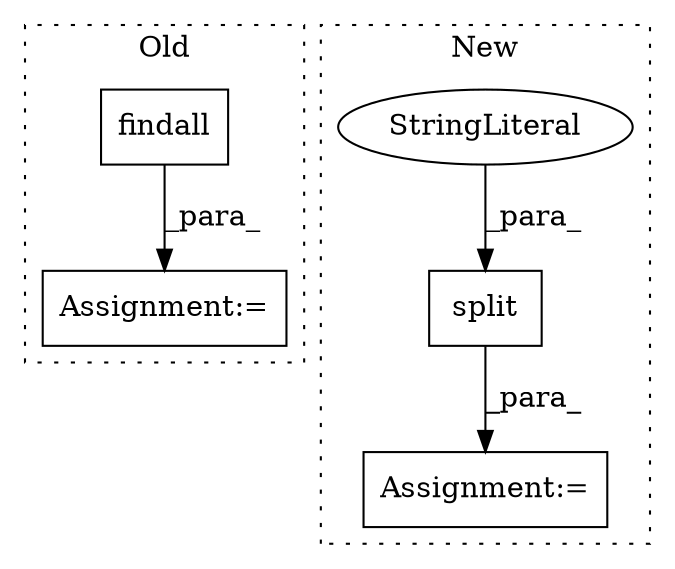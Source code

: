 digraph G {
subgraph cluster0 {
1 [label="findall" a="32" s="1405,1480" l="8,1" shape="box"];
4 [label="Assignment:=" a="7" s="1401" l="1" shape="box"];
label = "Old";
style="dotted";
}
subgraph cluster1 {
2 [label="split" a="32" s="1560,1569" l="6,1" shape="box"];
3 [label="Assignment:=" a="7" s="1518" l="1" shape="box"];
5 [label="StringLiteral" a="45" s="1566" l="3" shape="ellipse"];
label = "New";
style="dotted";
}
1 -> 4 [label="_para_"];
2 -> 3 [label="_para_"];
5 -> 2 [label="_para_"];
}